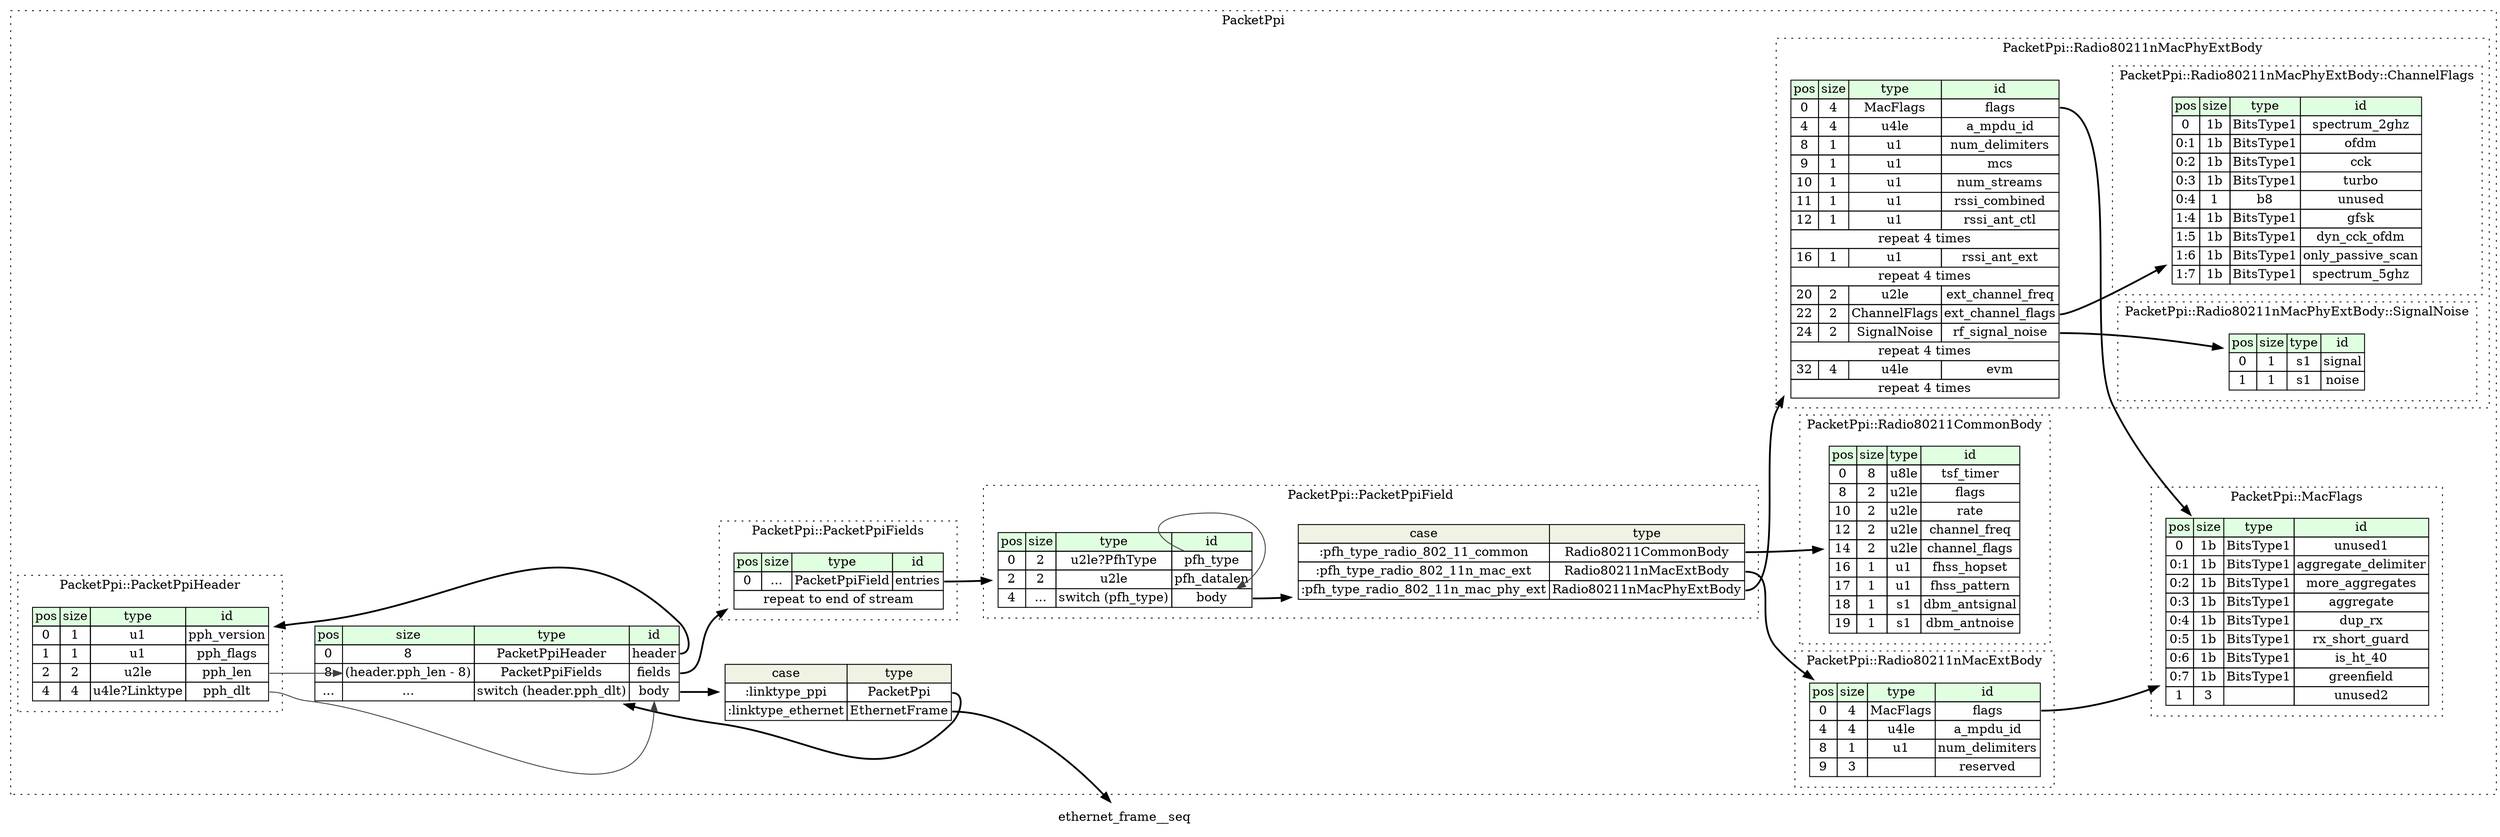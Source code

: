 digraph {
	rankdir=LR;
	node [shape=plaintext];
	subgraph cluster__packet_ppi {
		label="PacketPpi";
		graph[style=dotted];

		packet_ppi__seq [label=<<TABLE BORDER="0" CELLBORDER="1" CELLSPACING="0">
			<TR><TD BGCOLOR="#E0FFE0">pos</TD><TD BGCOLOR="#E0FFE0">size</TD><TD BGCOLOR="#E0FFE0">type</TD><TD BGCOLOR="#E0FFE0">id</TD></TR>
			<TR><TD PORT="header_pos">0</TD><TD PORT="header_size">8</TD><TD>PacketPpiHeader</TD><TD PORT="header_type">header</TD></TR>
			<TR><TD PORT="fields_pos">8</TD><TD PORT="fields_size">(header.pph_len - 8)</TD><TD>PacketPpiFields</TD><TD PORT="fields_type">fields</TD></TR>
			<TR><TD PORT="body_pos">...</TD><TD PORT="body_size">...</TD><TD>switch (header.pph_dlt)</TD><TD PORT="body_type">body</TD></TR>
		</TABLE>>];
packet_ppi__seq_body_switch [label=<<TABLE BORDER="0" CELLBORDER="1" CELLSPACING="0">
	<TR><TD BGCOLOR="#F0F2E4">case</TD><TD BGCOLOR="#F0F2E4">type</TD></TR>
	<TR><TD>:linktype_ppi</TD><TD PORT="case0">PacketPpi</TD></TR>
	<TR><TD>:linktype_ethernet</TD><TD PORT="case1">EthernetFrame</TD></TR>
</TABLE>>];
		subgraph cluster__packet_ppi_fields {
			label="PacketPpi::PacketPpiFields";
			graph[style=dotted];

			packet_ppi_fields__seq [label=<<TABLE BORDER="0" CELLBORDER="1" CELLSPACING="0">
				<TR><TD BGCOLOR="#E0FFE0">pos</TD><TD BGCOLOR="#E0FFE0">size</TD><TD BGCOLOR="#E0FFE0">type</TD><TD BGCOLOR="#E0FFE0">id</TD></TR>
				<TR><TD PORT="entries_pos">0</TD><TD PORT="entries_size">...</TD><TD>PacketPpiField</TD><TD PORT="entries_type">entries</TD></TR>
				<TR><TD COLSPAN="4" PORT="entries__repeat">repeat to end of stream</TD></TR>
			</TABLE>>];
		}
		subgraph cluster__radio_802_11n_mac_ext_body {
			label="PacketPpi::Radio80211nMacExtBody";
			graph[style=dotted];

			radio_802_11n_mac_ext_body__seq [label=<<TABLE BORDER="0" CELLBORDER="1" CELLSPACING="0">
				<TR><TD BGCOLOR="#E0FFE0">pos</TD><TD BGCOLOR="#E0FFE0">size</TD><TD BGCOLOR="#E0FFE0">type</TD><TD BGCOLOR="#E0FFE0">id</TD></TR>
				<TR><TD PORT="flags_pos">0</TD><TD PORT="flags_size">4</TD><TD>MacFlags</TD><TD PORT="flags_type">flags</TD></TR>
				<TR><TD PORT="a_mpdu_id_pos">4</TD><TD PORT="a_mpdu_id_size">4</TD><TD>u4le</TD><TD PORT="a_mpdu_id_type">a_mpdu_id</TD></TR>
				<TR><TD PORT="num_delimiters_pos">8</TD><TD PORT="num_delimiters_size">1</TD><TD>u1</TD><TD PORT="num_delimiters_type">num_delimiters</TD></TR>
				<TR><TD PORT="reserved_pos">9</TD><TD PORT="reserved_size">3</TD><TD></TD><TD PORT="reserved_type">reserved</TD></TR>
			</TABLE>>];
		}
		subgraph cluster__mac_flags {
			label="PacketPpi::MacFlags";
			graph[style=dotted];

			mac_flags__seq [label=<<TABLE BORDER="0" CELLBORDER="1" CELLSPACING="0">
				<TR><TD BGCOLOR="#E0FFE0">pos</TD><TD BGCOLOR="#E0FFE0">size</TD><TD BGCOLOR="#E0FFE0">type</TD><TD BGCOLOR="#E0FFE0">id</TD></TR>
				<TR><TD PORT="unused1_pos">0</TD><TD PORT="unused1_size">1b</TD><TD>BitsType1</TD><TD PORT="unused1_type">unused1</TD></TR>
				<TR><TD PORT="aggregate_delimiter_pos">0:1</TD><TD PORT="aggregate_delimiter_size">1b</TD><TD>BitsType1</TD><TD PORT="aggregate_delimiter_type">aggregate_delimiter</TD></TR>
				<TR><TD PORT="more_aggregates_pos">0:2</TD><TD PORT="more_aggregates_size">1b</TD><TD>BitsType1</TD><TD PORT="more_aggregates_type">more_aggregates</TD></TR>
				<TR><TD PORT="aggregate_pos">0:3</TD><TD PORT="aggregate_size">1b</TD><TD>BitsType1</TD><TD PORT="aggregate_type">aggregate</TD></TR>
				<TR><TD PORT="dup_rx_pos">0:4</TD><TD PORT="dup_rx_size">1b</TD><TD>BitsType1</TD><TD PORT="dup_rx_type">dup_rx</TD></TR>
				<TR><TD PORT="rx_short_guard_pos">0:5</TD><TD PORT="rx_short_guard_size">1b</TD><TD>BitsType1</TD><TD PORT="rx_short_guard_type">rx_short_guard</TD></TR>
				<TR><TD PORT="is_ht_40_pos">0:6</TD><TD PORT="is_ht_40_size">1b</TD><TD>BitsType1</TD><TD PORT="is_ht_40_type">is_ht_40</TD></TR>
				<TR><TD PORT="greenfield_pos">0:7</TD><TD PORT="greenfield_size">1b</TD><TD>BitsType1</TD><TD PORT="greenfield_type">greenfield</TD></TR>
				<TR><TD PORT="unused2_pos">1</TD><TD PORT="unused2_size">3</TD><TD></TD><TD PORT="unused2_type">unused2</TD></TR>
			</TABLE>>];
		}
		subgraph cluster__packet_ppi_header {
			label="PacketPpi::PacketPpiHeader";
			graph[style=dotted];

			packet_ppi_header__seq [label=<<TABLE BORDER="0" CELLBORDER="1" CELLSPACING="0">
				<TR><TD BGCOLOR="#E0FFE0">pos</TD><TD BGCOLOR="#E0FFE0">size</TD><TD BGCOLOR="#E0FFE0">type</TD><TD BGCOLOR="#E0FFE0">id</TD></TR>
				<TR><TD PORT="pph_version_pos">0</TD><TD PORT="pph_version_size">1</TD><TD>u1</TD><TD PORT="pph_version_type">pph_version</TD></TR>
				<TR><TD PORT="pph_flags_pos">1</TD><TD PORT="pph_flags_size">1</TD><TD>u1</TD><TD PORT="pph_flags_type">pph_flags</TD></TR>
				<TR><TD PORT="pph_len_pos">2</TD><TD PORT="pph_len_size">2</TD><TD>u2le</TD><TD PORT="pph_len_type">pph_len</TD></TR>
				<TR><TD PORT="pph_dlt_pos">4</TD><TD PORT="pph_dlt_size">4</TD><TD>u4le?Linktype</TD><TD PORT="pph_dlt_type">pph_dlt</TD></TR>
			</TABLE>>];
		}
		subgraph cluster__radio_802_11_common_body {
			label="PacketPpi::Radio80211CommonBody";
			graph[style=dotted];

			radio_802_11_common_body__seq [label=<<TABLE BORDER="0" CELLBORDER="1" CELLSPACING="0">
				<TR><TD BGCOLOR="#E0FFE0">pos</TD><TD BGCOLOR="#E0FFE0">size</TD><TD BGCOLOR="#E0FFE0">type</TD><TD BGCOLOR="#E0FFE0">id</TD></TR>
				<TR><TD PORT="tsf_timer_pos">0</TD><TD PORT="tsf_timer_size">8</TD><TD>u8le</TD><TD PORT="tsf_timer_type">tsf_timer</TD></TR>
				<TR><TD PORT="flags_pos">8</TD><TD PORT="flags_size">2</TD><TD>u2le</TD><TD PORT="flags_type">flags</TD></TR>
				<TR><TD PORT="rate_pos">10</TD><TD PORT="rate_size">2</TD><TD>u2le</TD><TD PORT="rate_type">rate</TD></TR>
				<TR><TD PORT="channel_freq_pos">12</TD><TD PORT="channel_freq_size">2</TD><TD>u2le</TD><TD PORT="channel_freq_type">channel_freq</TD></TR>
				<TR><TD PORT="channel_flags_pos">14</TD><TD PORT="channel_flags_size">2</TD><TD>u2le</TD><TD PORT="channel_flags_type">channel_flags</TD></TR>
				<TR><TD PORT="fhss_hopset_pos">16</TD><TD PORT="fhss_hopset_size">1</TD><TD>u1</TD><TD PORT="fhss_hopset_type">fhss_hopset</TD></TR>
				<TR><TD PORT="fhss_pattern_pos">17</TD><TD PORT="fhss_pattern_size">1</TD><TD>u1</TD><TD PORT="fhss_pattern_type">fhss_pattern</TD></TR>
				<TR><TD PORT="dbm_antsignal_pos">18</TD><TD PORT="dbm_antsignal_size">1</TD><TD>s1</TD><TD PORT="dbm_antsignal_type">dbm_antsignal</TD></TR>
				<TR><TD PORT="dbm_antnoise_pos">19</TD><TD PORT="dbm_antnoise_size">1</TD><TD>s1</TD><TD PORT="dbm_antnoise_type">dbm_antnoise</TD></TR>
			</TABLE>>];
		}
		subgraph cluster__packet_ppi_field {
			label="PacketPpi::PacketPpiField";
			graph[style=dotted];

			packet_ppi_field__seq [label=<<TABLE BORDER="0" CELLBORDER="1" CELLSPACING="0">
				<TR><TD BGCOLOR="#E0FFE0">pos</TD><TD BGCOLOR="#E0FFE0">size</TD><TD BGCOLOR="#E0FFE0">type</TD><TD BGCOLOR="#E0FFE0">id</TD></TR>
				<TR><TD PORT="pfh_type_pos">0</TD><TD PORT="pfh_type_size">2</TD><TD>u2le?PfhType</TD><TD PORT="pfh_type_type">pfh_type</TD></TR>
				<TR><TD PORT="pfh_datalen_pos">2</TD><TD PORT="pfh_datalen_size">2</TD><TD>u2le</TD><TD PORT="pfh_datalen_type">pfh_datalen</TD></TR>
				<TR><TD PORT="body_pos">4</TD><TD PORT="body_size">...</TD><TD>switch (pfh_type)</TD><TD PORT="body_type">body</TD></TR>
			</TABLE>>];
packet_ppi_field__seq_body_switch [label=<<TABLE BORDER="0" CELLBORDER="1" CELLSPACING="0">
	<TR><TD BGCOLOR="#F0F2E4">case</TD><TD BGCOLOR="#F0F2E4">type</TD></TR>
	<TR><TD>:pfh_type_radio_802_11_common</TD><TD PORT="case0">Radio80211CommonBody</TD></TR>
	<TR><TD>:pfh_type_radio_802_11n_mac_ext</TD><TD PORT="case1">Radio80211nMacExtBody</TD></TR>
	<TR><TD>:pfh_type_radio_802_11n_mac_phy_ext</TD><TD PORT="case2">Radio80211nMacPhyExtBody</TD></TR>
</TABLE>>];
		}
		subgraph cluster__radio_802_11n_mac_phy_ext_body {
			label="PacketPpi::Radio80211nMacPhyExtBody";
			graph[style=dotted];

			radio_802_11n_mac_phy_ext_body__seq [label=<<TABLE BORDER="0" CELLBORDER="1" CELLSPACING="0">
				<TR><TD BGCOLOR="#E0FFE0">pos</TD><TD BGCOLOR="#E0FFE0">size</TD><TD BGCOLOR="#E0FFE0">type</TD><TD BGCOLOR="#E0FFE0">id</TD></TR>
				<TR><TD PORT="flags_pos">0</TD><TD PORT="flags_size">4</TD><TD>MacFlags</TD><TD PORT="flags_type">flags</TD></TR>
				<TR><TD PORT="a_mpdu_id_pos">4</TD><TD PORT="a_mpdu_id_size">4</TD><TD>u4le</TD><TD PORT="a_mpdu_id_type">a_mpdu_id</TD></TR>
				<TR><TD PORT="num_delimiters_pos">8</TD><TD PORT="num_delimiters_size">1</TD><TD>u1</TD><TD PORT="num_delimiters_type">num_delimiters</TD></TR>
				<TR><TD PORT="mcs_pos">9</TD><TD PORT="mcs_size">1</TD><TD>u1</TD><TD PORT="mcs_type">mcs</TD></TR>
				<TR><TD PORT="num_streams_pos">10</TD><TD PORT="num_streams_size">1</TD><TD>u1</TD><TD PORT="num_streams_type">num_streams</TD></TR>
				<TR><TD PORT="rssi_combined_pos">11</TD><TD PORT="rssi_combined_size">1</TD><TD>u1</TD><TD PORT="rssi_combined_type">rssi_combined</TD></TR>
				<TR><TD PORT="rssi_ant_ctl_pos">12</TD><TD PORT="rssi_ant_ctl_size">1</TD><TD>u1</TD><TD PORT="rssi_ant_ctl_type">rssi_ant_ctl</TD></TR>
				<TR><TD COLSPAN="4" PORT="rssi_ant_ctl__repeat">repeat 4 times</TD></TR>
				<TR><TD PORT="rssi_ant_ext_pos">16</TD><TD PORT="rssi_ant_ext_size">1</TD><TD>u1</TD><TD PORT="rssi_ant_ext_type">rssi_ant_ext</TD></TR>
				<TR><TD COLSPAN="4" PORT="rssi_ant_ext__repeat">repeat 4 times</TD></TR>
				<TR><TD PORT="ext_channel_freq_pos">20</TD><TD PORT="ext_channel_freq_size">2</TD><TD>u2le</TD><TD PORT="ext_channel_freq_type">ext_channel_freq</TD></TR>
				<TR><TD PORT="ext_channel_flags_pos">22</TD><TD PORT="ext_channel_flags_size">2</TD><TD>ChannelFlags</TD><TD PORT="ext_channel_flags_type">ext_channel_flags</TD></TR>
				<TR><TD PORT="rf_signal_noise_pos">24</TD><TD PORT="rf_signal_noise_size">2</TD><TD>SignalNoise</TD><TD PORT="rf_signal_noise_type">rf_signal_noise</TD></TR>
				<TR><TD COLSPAN="4" PORT="rf_signal_noise__repeat">repeat 4 times</TD></TR>
				<TR><TD PORT="evm_pos">32</TD><TD PORT="evm_size">4</TD><TD>u4le</TD><TD PORT="evm_type">evm</TD></TR>
				<TR><TD COLSPAN="4" PORT="evm__repeat">repeat 4 times</TD></TR>
			</TABLE>>];
			subgraph cluster__channel_flags {
				label="PacketPpi::Radio80211nMacPhyExtBody::ChannelFlags";
				graph[style=dotted];

				channel_flags__seq [label=<<TABLE BORDER="0" CELLBORDER="1" CELLSPACING="0">
					<TR><TD BGCOLOR="#E0FFE0">pos</TD><TD BGCOLOR="#E0FFE0">size</TD><TD BGCOLOR="#E0FFE0">type</TD><TD BGCOLOR="#E0FFE0">id</TD></TR>
					<TR><TD PORT="spectrum_2ghz_pos">0</TD><TD PORT="spectrum_2ghz_size">1b</TD><TD>BitsType1</TD><TD PORT="spectrum_2ghz_type">spectrum_2ghz</TD></TR>
					<TR><TD PORT="ofdm_pos">0:1</TD><TD PORT="ofdm_size">1b</TD><TD>BitsType1</TD><TD PORT="ofdm_type">ofdm</TD></TR>
					<TR><TD PORT="cck_pos">0:2</TD><TD PORT="cck_size">1b</TD><TD>BitsType1</TD><TD PORT="cck_type">cck</TD></TR>
					<TR><TD PORT="turbo_pos">0:3</TD><TD PORT="turbo_size">1b</TD><TD>BitsType1</TD><TD PORT="turbo_type">turbo</TD></TR>
					<TR><TD PORT="unused_pos">0:4</TD><TD PORT="unused_size">1</TD><TD>b8</TD><TD PORT="unused_type">unused</TD></TR>
					<TR><TD PORT="gfsk_pos">1:4</TD><TD PORT="gfsk_size">1b</TD><TD>BitsType1</TD><TD PORT="gfsk_type">gfsk</TD></TR>
					<TR><TD PORT="dyn_cck_ofdm_pos">1:5</TD><TD PORT="dyn_cck_ofdm_size">1b</TD><TD>BitsType1</TD><TD PORT="dyn_cck_ofdm_type">dyn_cck_ofdm</TD></TR>
					<TR><TD PORT="only_passive_scan_pos">1:6</TD><TD PORT="only_passive_scan_size">1b</TD><TD>BitsType1</TD><TD PORT="only_passive_scan_type">only_passive_scan</TD></TR>
					<TR><TD PORT="spectrum_5ghz_pos">1:7</TD><TD PORT="spectrum_5ghz_size">1b</TD><TD>BitsType1</TD><TD PORT="spectrum_5ghz_type">spectrum_5ghz</TD></TR>
				</TABLE>>];
			}
			subgraph cluster__signal_noise {
				label="PacketPpi::Radio80211nMacPhyExtBody::SignalNoise";
				graph[style=dotted];

				signal_noise__seq [label=<<TABLE BORDER="0" CELLBORDER="1" CELLSPACING="0">
					<TR><TD BGCOLOR="#E0FFE0">pos</TD><TD BGCOLOR="#E0FFE0">size</TD><TD BGCOLOR="#E0FFE0">type</TD><TD BGCOLOR="#E0FFE0">id</TD></TR>
					<TR><TD PORT="signal_pos">0</TD><TD PORT="signal_size">1</TD><TD>s1</TD><TD PORT="signal_type">signal</TD></TR>
					<TR><TD PORT="noise_pos">1</TD><TD PORT="noise_size">1</TD><TD>s1</TD><TD PORT="noise_type">noise</TD></TR>
				</TABLE>>];
			}
		}
	}
	packet_ppi__seq:header_type -> packet_ppi_header__seq [style=bold];
	packet_ppi_header__seq:pph_len_type -> packet_ppi__seq:fields_size [color="#404040"];
	packet_ppi__seq:fields_type -> packet_ppi_fields__seq [style=bold];
	packet_ppi__seq:body_type -> packet_ppi__seq_body_switch [style=bold];
	packet_ppi__seq_body_switch:case0 -> packet_ppi__seq [style=bold];
	packet_ppi__seq_body_switch:case1 -> ethernet_frame__seq [style=bold];
	packet_ppi_header__seq:pph_dlt_type -> packet_ppi__seq:body_type [color="#404040"];
	packet_ppi_fields__seq:entries_type -> packet_ppi_field__seq [style=bold];
	radio_802_11n_mac_ext_body__seq:flags_type -> mac_flags__seq [style=bold];
	packet_ppi_field__seq:body_type -> packet_ppi_field__seq_body_switch [style=bold];
	packet_ppi_field__seq_body_switch:case0 -> radio_802_11_common_body__seq [style=bold];
	packet_ppi_field__seq_body_switch:case1 -> radio_802_11n_mac_ext_body__seq [style=bold];
	packet_ppi_field__seq_body_switch:case2 -> radio_802_11n_mac_phy_ext_body__seq [style=bold];
	packet_ppi_field__seq:pfh_type_type -> packet_ppi_field__seq:body_type [color="#404040"];
	radio_802_11n_mac_phy_ext_body__seq:flags_type -> mac_flags__seq [style=bold];
	radio_802_11n_mac_phy_ext_body__seq:ext_channel_flags_type -> channel_flags__seq [style=bold];
	radio_802_11n_mac_phy_ext_body__seq:rf_signal_noise_type -> signal_noise__seq [style=bold];
}
